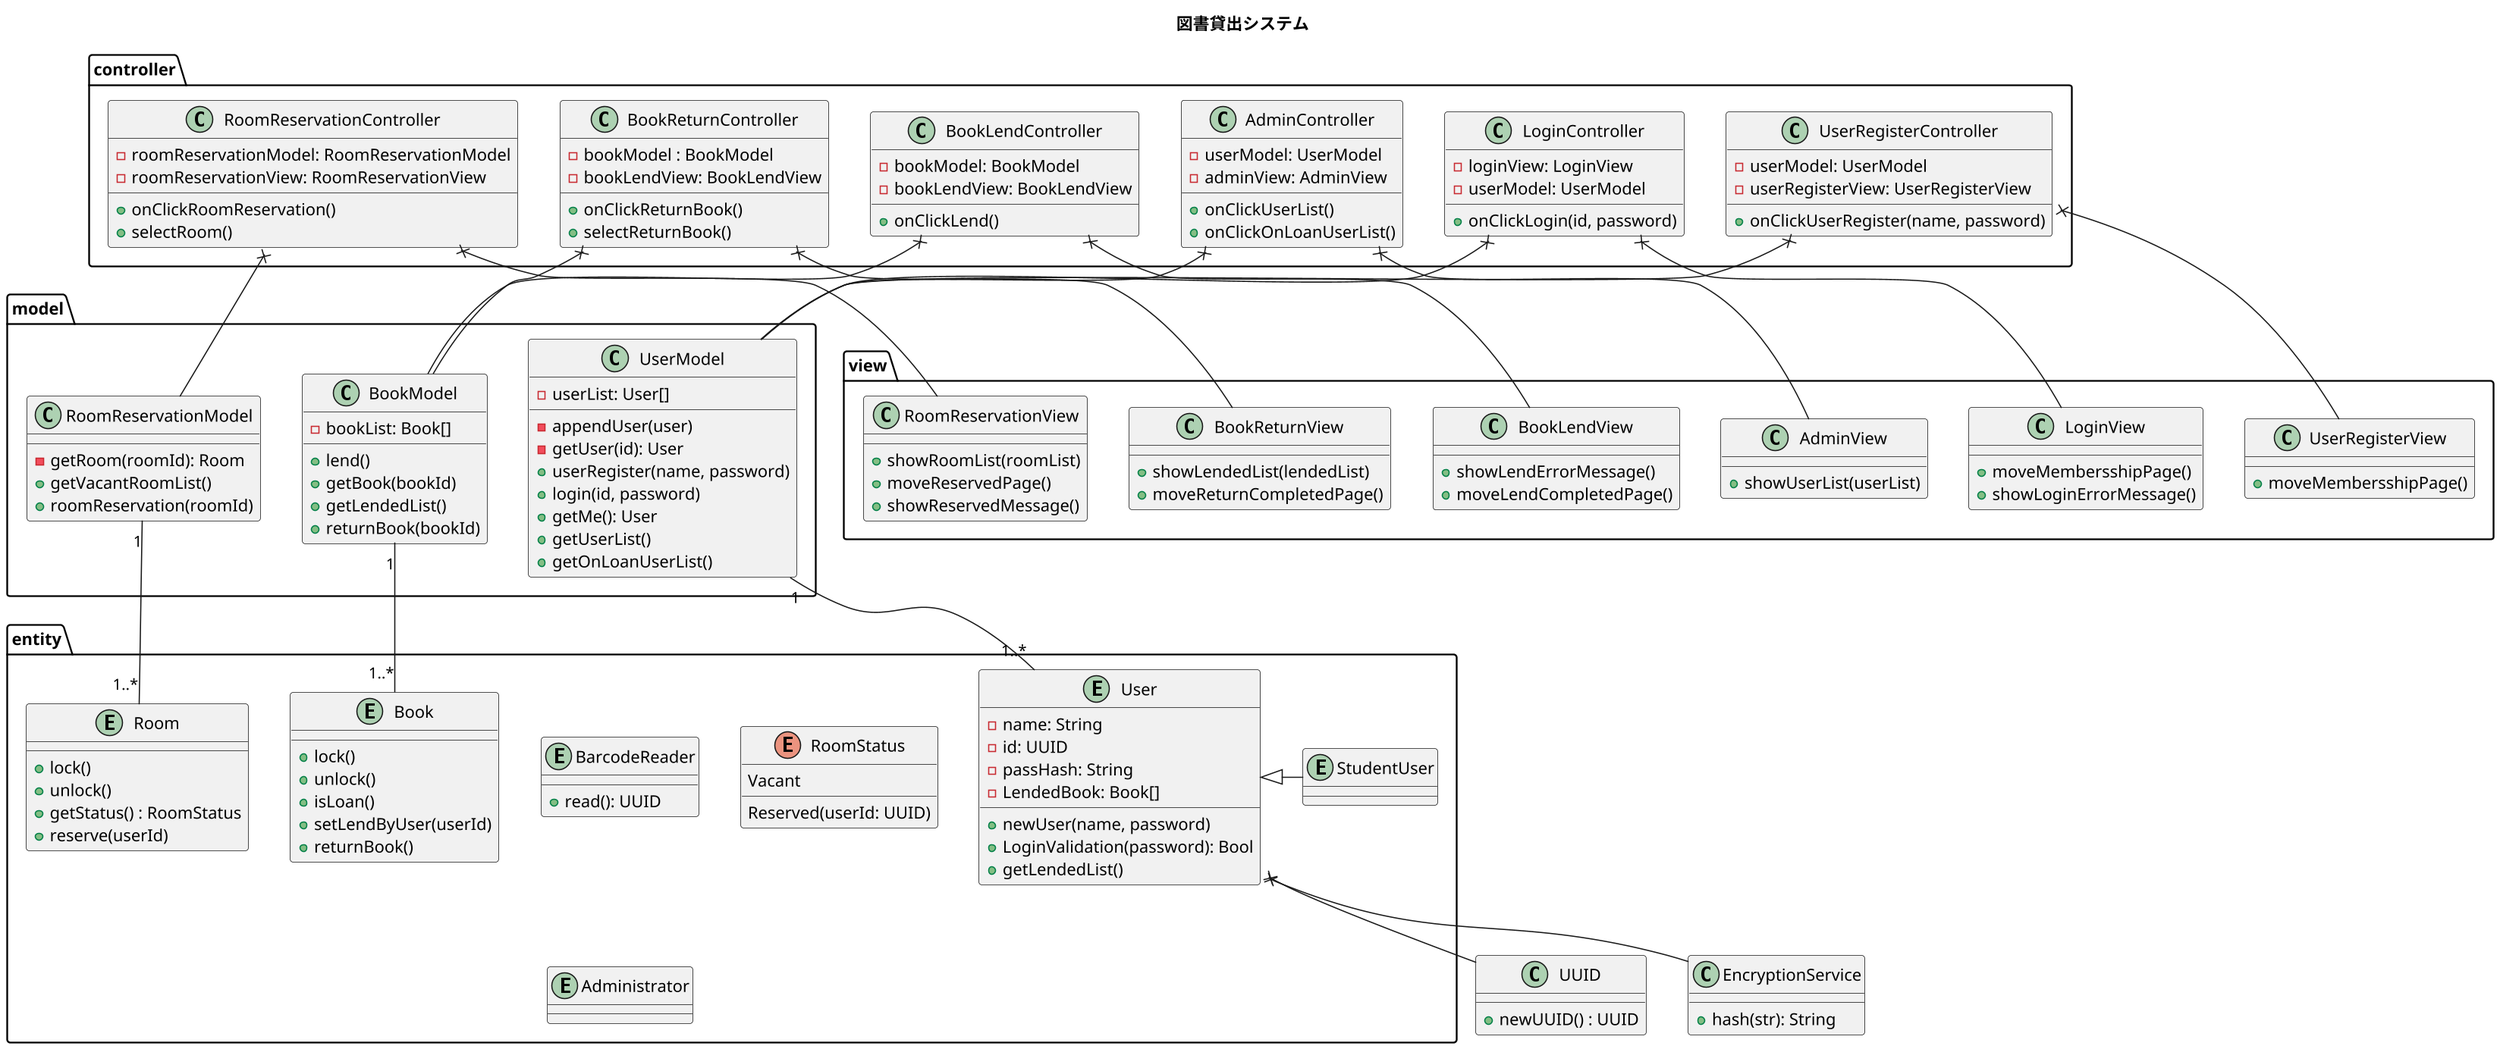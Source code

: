 @startuml 図書貸出システム

title 図書貸出システム
skinparam dpi 150



class EncryptionService {
    +hash(str): String
}

class UUID {
    +newUUID() : UUID
}









package controller {
    class UserRegisterController {
        -userModel: UserModel
        -userRegisterView: UserRegisterView
        +onClickUserRegister(name, password)
    }

    class LoginController {
        -loginView: LoginView
        -userModel: UserModel
        +onClickLogin(id, password)
    }

    class BookLendController {
        -bookModel: BookModel
        -bookLendView: BookLendView
        +onClickLend()
    }

    class BookReturnController {
        -bookModel : BookModel
        -bookLendView: BookLendView
        +onClickReturnBook()
        +selectReturnBook()
    }

    class RoomReservationController {
        -roomReservationModel: RoomReservationModel
        -roomReservationView: RoomReservationView
        +onClickRoomReservation()
        +selectRoom()
    }

    class AdminController {
        -userModel: UserModel
        -adminView: AdminView
        +onClickUserList()
        +onClickOnLoanUserList()
    }
}

package model {
    class UserModel {
        -userList: User[]
        -appendUser(user)
        -getUser(id): User
        +userRegister(name, password)
        +login(id, password)
        +getMe(): User
        +getUserList()
        +getOnLoanUserList()
    }

    class BookModel {
        -bookList: Book[]
        +lend()
        +getBook(bookId)
        +getLendedList()
        +returnBook(bookId)
    }

    class RoomReservationModel {
        -getRoom(roomId): Room
        +getVacantRoomList()
        +roomReservation(roomId)
    }
}

package view {
    class UserRegisterView {
        +moveMembersshipPage()
    }

    class LoginView {
        +moveMembersshipPage()
        +showLoginErrorMessage()
    }

    class BookLendView {
        +showLendErrorMessage()
        +moveLendCompletedPage()
    }

    class BookReturnView {
        +showLendedList(lendedList)
        +moveReturnCompletedPage()
    }

    class RoomReservationView {
        +showRoomList(roomList)
        +moveReservedPage()
        +showReservedMessage()
    }

    class AdminView {
        +showUserList(userList)
    }
}

package entity {
    entity BarcodeReader {
        +read(): UUID
    }

    entity Book {
        +lock()
        +unlock()
        +isLoan()
        +setLendByUser(userId)
        +returnBook()
    }

    entity Room {
        +lock()
        +unlock()
        +getStatus() : RoomStatus
        +reserve(userId)
    }

    enum RoomStatus {
        Vacant
        Reserved(userId: UUID)
    }

    entity User {
        -name: String
        -id: UUID
        -passHash: String
        -LendedBook: Book[]
        +newUser(name, password)
        +LoginValidation(password): Bool
        +getLendedList()
    }

    entity StudentUser
    User <|- StudentUser

    entity Administrator
}

UserModel "1" -- "1..*" User
BookModel "1" -- "1..*" Book
RoomReservationModel "1" -- "1..*" Room

UserRegisterController x-- UserModel
UserRegisterController x-- UserRegisterView
LoginController x-- UserModel
LoginController x-- LoginView
BookLendController x-- BookModel
BookLendController x-- BookLendView
BookReturnController x-- BookModel
BookReturnController x-- BookReturnView
RoomReservationController x-- RoomReservationModel
RoomReservationController x-- RoomReservationView
AdminController x-- UserModel
AdminController x-- AdminView

User x-- EncryptionService
User x-- UUID

@enduml